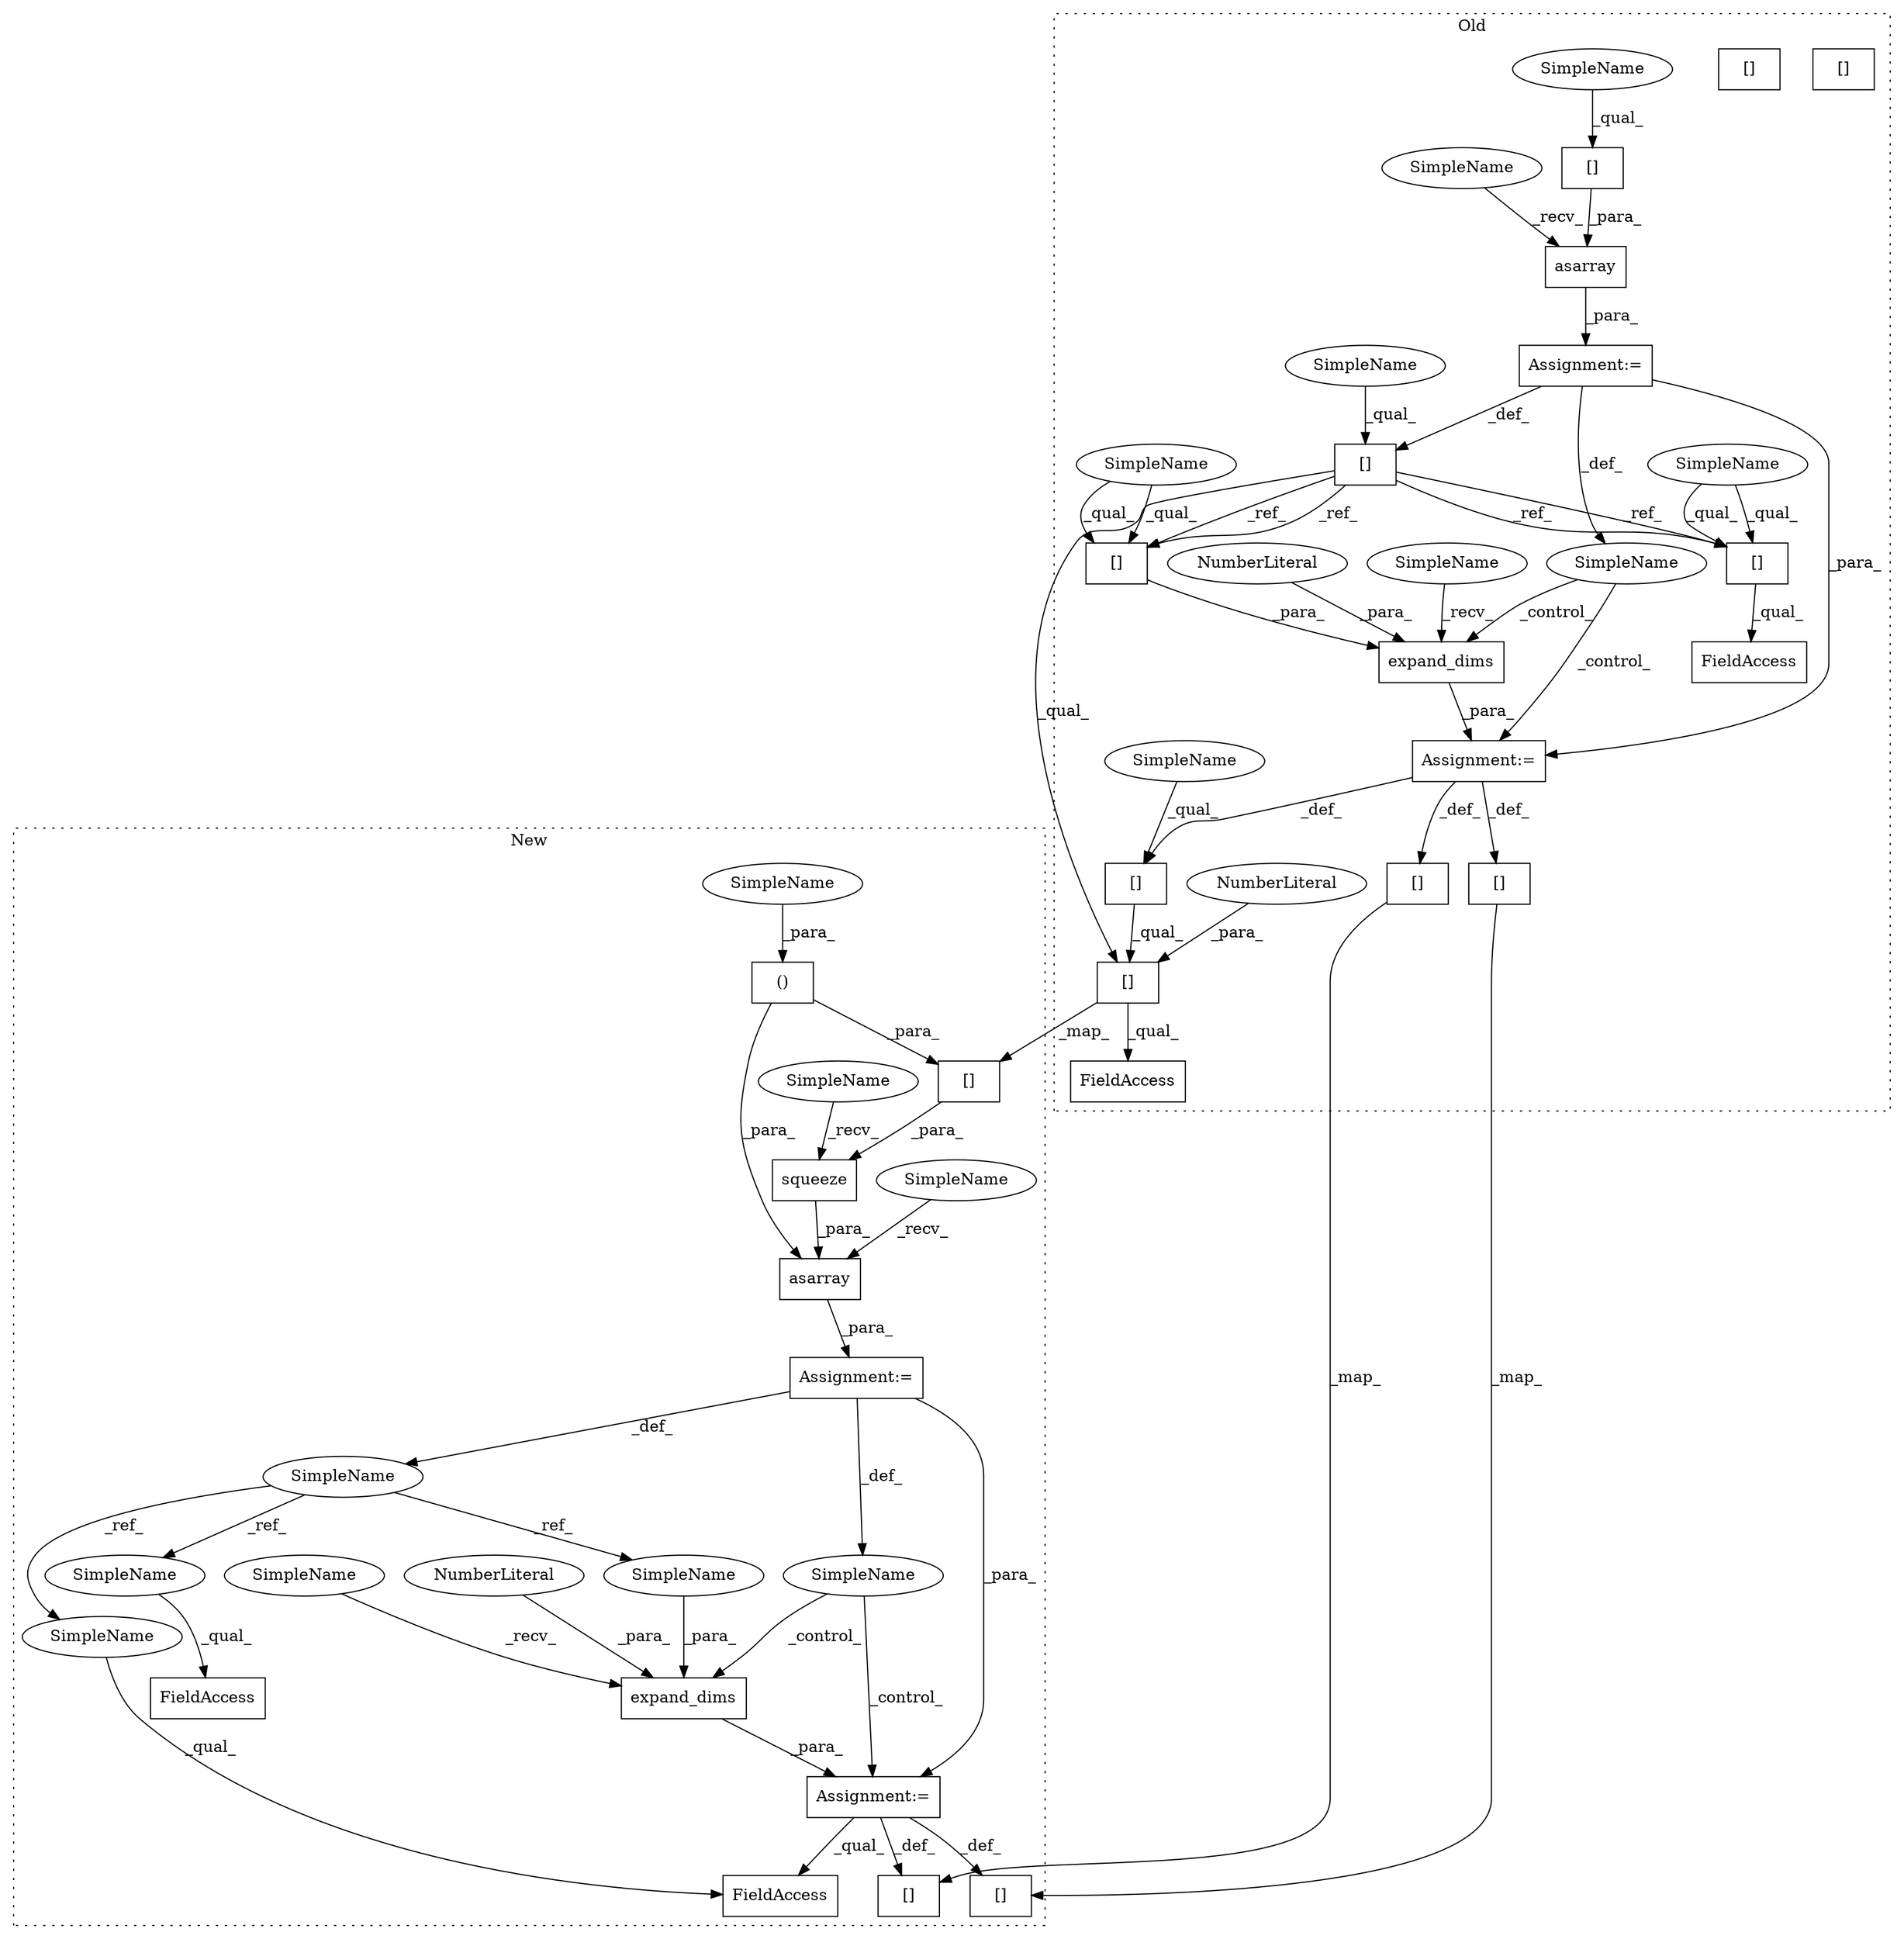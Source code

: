digraph G {
subgraph cluster0 {
1 [label="expand_dims" a="32" s="3576,3599" l="12,1" shape="box"];
3 [label="NumberLiteral" a="34" s="3598" l="1" shape="ellipse"];
4 [label="Assignment:=" a="7" s="3569" l="1" shape="box"];
5 [label="FieldAccess" a="22" s="3672" l="18" shape="box"];
7 [label="[]" a="2" s="5242,5256" l="13,1" shape="box"];
9 [label="asarray" a="32" s="3114,3131" l="8,1" shape="box"];
10 [label="[]" a="2" s="3672,3683" l="10,1" shape="box"];
14 [label="[]" a="2" s="3628,3642" l="13,1" shape="box"];
16 [label="NumberLiteral" a="34" s="3682" l="1" shape="ellipse"];
17 [label="[]" a="2" s="3122,3130" l="7,1" shape="box"];
18 [label="[]" a="2" s="3588,3596" l="7,1" shape="box"];
19 [label="SimpleName" a="42" s="" l="" shape="ellipse"];
20 [label="[]" a="2" s="3098,3106" l="7,1" shape="box"];
21 [label="[]" a="2" s="3524,3532" l="7,1" shape="box"];
27 [label="FieldAccess" a="22" s="3524" l="14" shape="box"];
28 [label="[]" a="2" s="3560,3568" l="7,1" shape="box"];
31 [label="Assignment:=" a="7" s="3107" l="1" shape="box"];
32 [label="[]" a="2" s="3524,3532" l="7,1" shape="box"];
33 [label="[]" a="2" s="3588,3596" l="7,1" shape="box"];
37 [label="SimpleName" a="42" s="3588" l="6" shape="ellipse"];
38 [label="SimpleName" a="42" s="3524" l="6" shape="ellipse"];
39 [label="SimpleName" a="42" s="3122" l="6" shape="ellipse"];
40 [label="SimpleName" a="42" s="3560" l="6" shape="ellipse"];
41 [label="SimpleName" a="42" s="3098" l="6" shape="ellipse"];
45 [label="SimpleName" a="42" s="3108" l="5" shape="ellipse"];
46 [label="SimpleName" a="42" s="3570" l="5" shape="ellipse"];
label = "Old";
style="dotted";
}
subgraph cluster1 {
2 [label="squeeze" a="32" s="3161,3225" l="8,1" shape="box"];
6 [label="Assignment:=" a="7" s="3140" l="1" shape="box"];
8 [label="[]" a="2" s="5476,5490" l="13,1" shape="box"];
11 [label="[]" a="2" s="3169,3223" l="23,2" shape="box"];
12 [label="asarray" a="32" s="3147,3226" l="8,1" shape="box"];
13 [label="[]" a="2" s="3731,3745" l="13,1" shape="box"];
15 [label="()" a="106" s="3192" l="31" shape="box"];
22 [label="expand_dims" a="32" s="3677,3702" l="12,1" shape="box"];
23 [label="NumberLiteral" a="34" s="3701" l="1" shape="ellipse"];
24 [label="SimpleName" a="42" s="3129" l="11" shape="ellipse"];
25 [label="FieldAccess" a="22" s="3775" l="17" shape="box"];
26 [label="FieldAccess" a="22" s="3621" l="16" shape="box"];
29 [label="SimpleName" a="42" s="" l="" shape="ellipse"];
30 [label="Assignment:=" a="7" s="3670" l="1" shape="box"];
34 [label="SimpleName" a="42" s="3671" l="5" shape="ellipse"];
35 [label="SimpleName" a="42" s="3155" l="5" shape="ellipse"];
36 [label="SimpleName" a="42" s="3141" l="5" shape="ellipse"];
42 [label="SimpleName" a="42" s="3621" l="11" shape="ellipse"];
43 [label="SimpleName" a="42" s="3689" l="11" shape="ellipse"];
44 [label="SimpleName" a="42" s="3775" l="11" shape="ellipse"];
47 [label="SimpleName" a="42" s="3192" l="8" shape="ellipse"];
label = "New";
style="dotted";
}
1 -> 4 [label="_para_"];
2 -> 12 [label="_para_"];
3 -> 1 [label="_para_"];
4 -> 7 [label="_def_"];
4 -> 14 [label="_def_"];
4 -> 28 [label="_def_"];
6 -> 29 [label="_def_"];
6 -> 30 [label="_para_"];
6 -> 24 [label="_def_"];
7 -> 8 [label="_map_"];
9 -> 31 [label="_para_"];
10 -> 5 [label="_qual_"];
10 -> 11 [label="_map_"];
11 -> 2 [label="_para_"];
12 -> 6 [label="_para_"];
14 -> 13 [label="_map_"];
15 -> 11 [label="_para_"];
15 -> 12 [label="_para_"];
16 -> 10 [label="_para_"];
17 -> 9 [label="_para_"];
19 -> 1 [label="_control_"];
19 -> 4 [label="_control_"];
20 -> 32 [label="_ref_"];
20 -> 32 [label="_ref_"];
20 -> 10 [label="_qual_"];
20 -> 33 [label="_ref_"];
20 -> 33 [label="_ref_"];
22 -> 30 [label="_para_"];
23 -> 22 [label="_para_"];
24 -> 42 [label="_ref_"];
24 -> 43 [label="_ref_"];
24 -> 44 [label="_ref_"];
28 -> 10 [label="_qual_"];
29 -> 22 [label="_control_"];
29 -> 30 [label="_control_"];
30 -> 25 [label="_qual_"];
30 -> 13 [label="_def_"];
30 -> 8 [label="_def_"];
31 -> 20 [label="_def_"];
31 -> 4 [label="_para_"];
31 -> 19 [label="_def_"];
32 -> 27 [label="_qual_"];
33 -> 1 [label="_para_"];
34 -> 22 [label="_recv_"];
35 -> 2 [label="_recv_"];
36 -> 12 [label="_recv_"];
37 -> 33 [label="_qual_"];
37 -> 33 [label="_qual_"];
38 -> 32 [label="_qual_"];
38 -> 32 [label="_qual_"];
39 -> 17 [label="_qual_"];
40 -> 28 [label="_qual_"];
41 -> 20 [label="_qual_"];
42 -> 26 [label="_qual_"];
43 -> 22 [label="_para_"];
44 -> 25 [label="_qual_"];
45 -> 9 [label="_recv_"];
46 -> 1 [label="_recv_"];
47 -> 15 [label="_para_"];
}